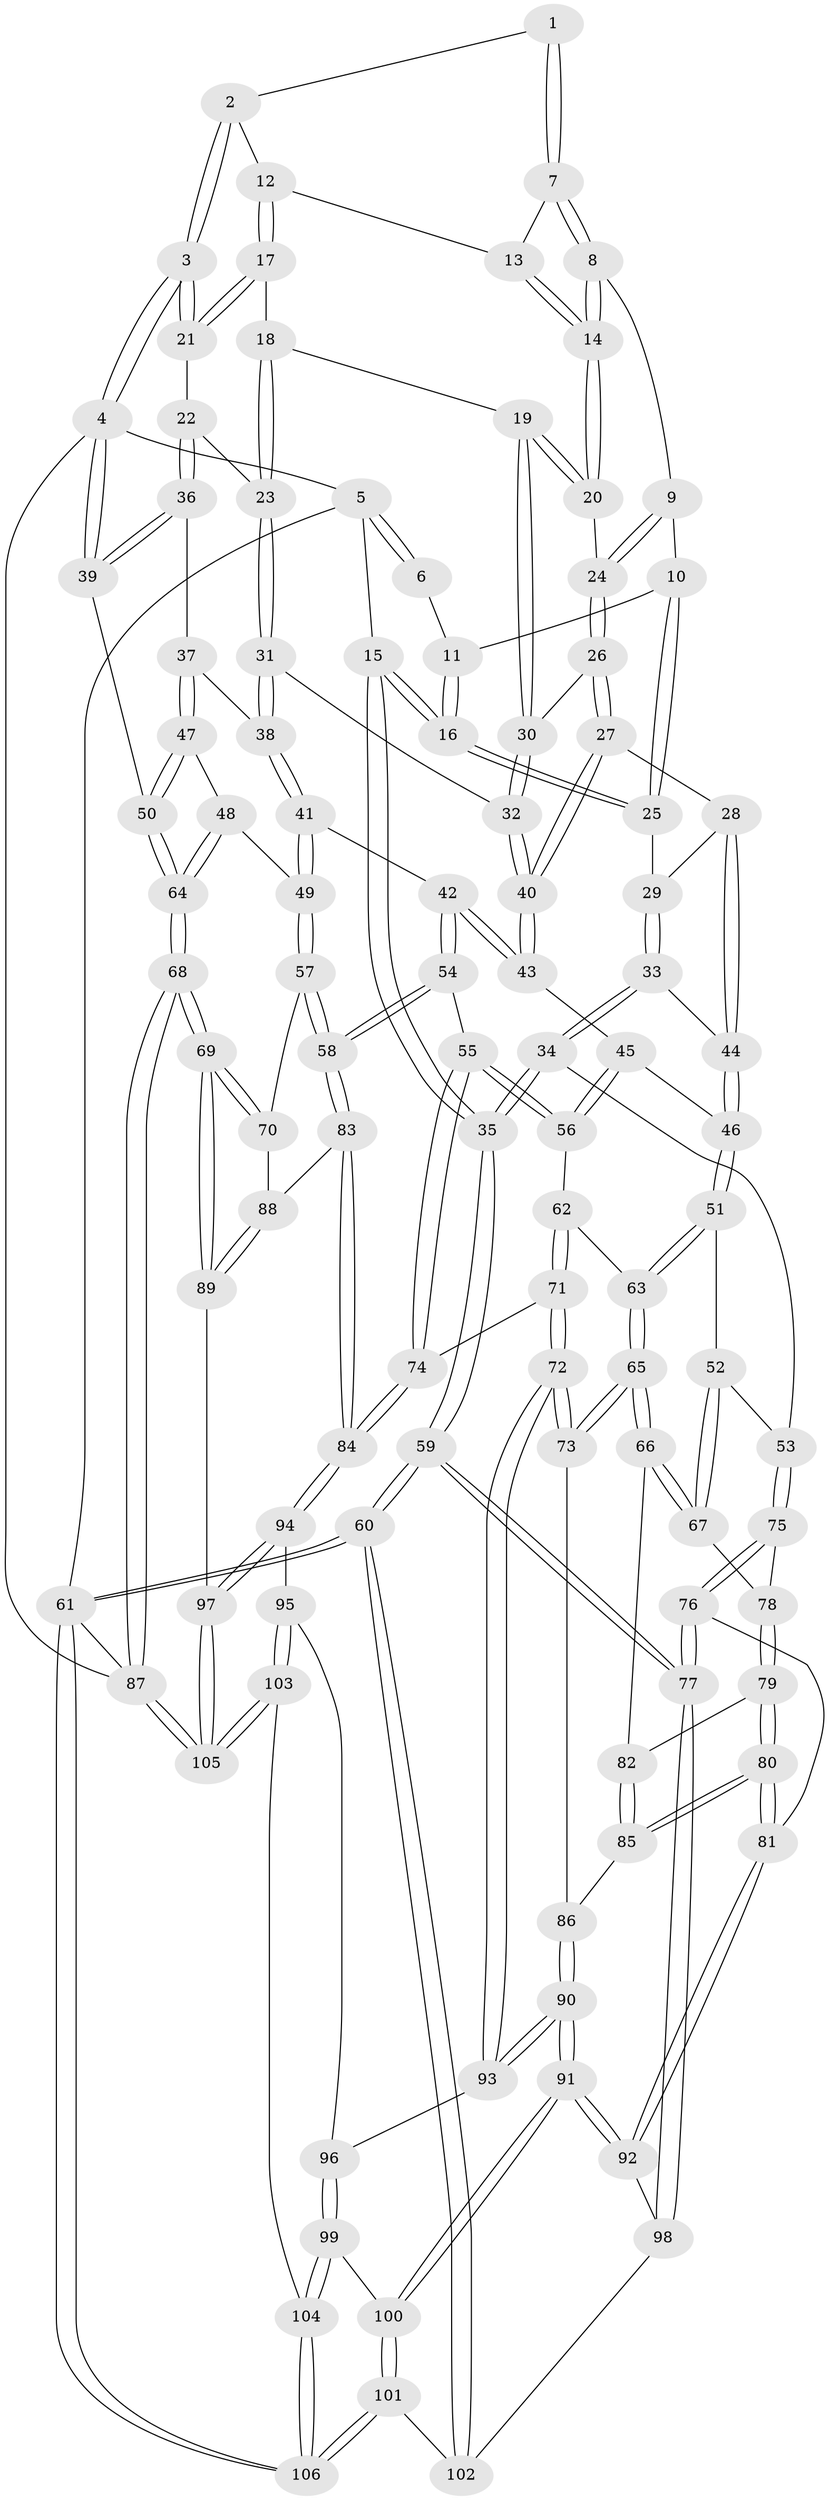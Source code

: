 // Generated by graph-tools (version 1.1) at 2025/27/03/09/25 03:27:16]
// undirected, 106 vertices, 262 edges
graph export_dot {
graph [start="1"]
  node [color=gray90,style=filled];
  1 [pos="+0.4740220289688526+0"];
  2 [pos="+0.8373576250512255+0"];
  3 [pos="+1+0"];
  4 [pos="+1+0"];
  5 [pos="+0+0"];
  6 [pos="+0.46396014239223143+0"];
  7 [pos="+0.5149662648263919+0"];
  8 [pos="+0.5253389795843086+0"];
  9 [pos="+0.4232799362978928+0.14486695089063673"];
  10 [pos="+0.35690327245054765+0.11109626594944143"];
  11 [pos="+0.3701761369231804+0.036462615822154286"];
  12 [pos="+0.7967947747597182+0.007179181450678294"];
  13 [pos="+0.6925898156806725+0.039749057504823965"];
  14 [pos="+0.569146557588019+0.09282265885756309"];
  15 [pos="+0+0.053544351552400254"];
  16 [pos="+0+0.058970836940347986"];
  17 [pos="+0.7977251806758914+0.017532160427600064"];
  18 [pos="+0.7017788059747013+0.11952482446693878"];
  19 [pos="+0.5748193755632911+0.10703786621722579"];
  20 [pos="+0.5695766887997151+0.09663328859959076"];
  21 [pos="+0.8646557950387783+0.15568774502170207"];
  22 [pos="+0.8647757637508569+0.15617207843994402"];
  23 [pos="+0.7180327606277216+0.19007924402795678"];
  24 [pos="+0.4341951227410397+0.15232200418669156"];
  25 [pos="+0.310028389727769+0.15261542768219868"];
  26 [pos="+0.45553753612462516+0.2410168164510478"];
  27 [pos="+0.4510302824851507+0.26103825991696933"];
  28 [pos="+0.3839767341708307+0.29320216027943546"];
  29 [pos="+0.3144058998858594+0.17347492547963103"];
  30 [pos="+0.5776003770041496+0.14353709312710333"];
  31 [pos="+0.6877499247086079+0.2349344240572091"];
  32 [pos="+0.6293885936818858+0.2521433068484561"];
  33 [pos="+0.19996854628577046+0.3455567683001042"];
  34 [pos="+0+0.3726897480967679"];
  35 [pos="+0+0.3108310911769872"];
  36 [pos="+0.9038966857865632+0.21281205670591163"];
  37 [pos="+0.867485307710675+0.30711147845247705"];
  38 [pos="+0.8062332485443436+0.30424958160250715"];
  39 [pos="+1+0.13812685956470266"];
  40 [pos="+0.5923322613703459+0.33302644444331303"];
  41 [pos="+0.619211239450849+0.41544191859169555"];
  42 [pos="+0.6174689487389119+0.4153199212901607"];
  43 [pos="+0.603494017846772+0.4065568667418003"];
  44 [pos="+0.350182016769001+0.35712160683472627"];
  45 [pos="+0.5477696961346684+0.4330081456660158"];
  46 [pos="+0.40423376676889744+0.4564727372116696"];
  47 [pos="+0.8947121176031404+0.40176946037348643"];
  48 [pos="+0.836200014561702+0.47886339817966195"];
  49 [pos="+0.819758255189174+0.49346848521309533"];
  50 [pos="+1+0.476029839585013"];
  51 [pos="+0.39327985974835983+0.48362322768290983"];
  52 [pos="+0.29574885916899546+0.5330643390004249"];
  53 [pos="+0.0757578505853905+0.48006258405918073"];
  54 [pos="+0.6411080571115224+0.6239497282062204"];
  55 [pos="+0.5661186047382621+0.6132741147027427"];
  56 [pos="+0.5250599678016427+0.5948609099404706"];
  57 [pos="+0.8060991227159828+0.5845252317734568"];
  58 [pos="+0.6657004659160395+0.6507237832698466"];
  59 [pos="+0+0.8913923634062053"];
  60 [pos="+0+1"];
  61 [pos="+0+1"];
  62 [pos="+0.5034334726306025+0.5981495992524773"];
  63 [pos="+0.4275890579138543+0.5736541509882145"];
  64 [pos="+1+0.7509007420292168"];
  65 [pos="+0.38935353303230064+0.6689529048451437"];
  66 [pos="+0.30008406480153116+0.6415812386984955"];
  67 [pos="+0.297025456802951+0.6329111105476352"];
  68 [pos="+1+0.8073044811795914"];
  69 [pos="+1+0.7637367761871173"];
  70 [pos="+0.864770531441981+0.6496883799507376"];
  71 [pos="+0.46908713295803744+0.7489103838841564"];
  72 [pos="+0.46069441515687537+0.7526001313935095"];
  73 [pos="+0.40710228887599514+0.7099972646389892"];
  74 [pos="+0.47600922569610854+0.7477437535936985"];
  75 [pos="+0.08496364278435835+0.5074638613753714"];
  76 [pos="+0.06416117233706585+0.6805396426798842"];
  77 [pos="+0+0.836699538616012"];
  78 [pos="+0.14654786750518403+0.5970315833382083"];
  79 [pos="+0.1700181816440113+0.6557233214022012"];
  80 [pos="+0.15750087364626042+0.7926932229553146"];
  81 [pos="+0.1569433160732896+0.7933258354709654"];
  82 [pos="+0.2716567187113429+0.6770568544392218"];
  83 [pos="+0.6554391348188818+0.7456579741383059"];
  84 [pos="+0.653894346780932+0.7490830886672911"];
  85 [pos="+0.26280307030003375+0.7523738792956476"];
  86 [pos="+0.294907660404296+0.765980637427937"];
  87 [pos="+1+1"];
  88 [pos="+0.7714294948295691+0.7399178544831565"];
  89 [pos="+0.8661617056868511+0.8069861294231255"];
  90 [pos="+0.3382402240282515+0.8603002351545367"];
  91 [pos="+0.32338233858758836+0.8977844505737014"];
  92 [pos="+0.1476813092205889+0.8141193198343587"];
  93 [pos="+0.4528401577955408+0.7906828443685789"];
  94 [pos="+0.653967535255952+0.7494900134814633"];
  95 [pos="+0.5878938547619665+0.8846934722000198"];
  96 [pos="+0.4808290910476527+0.8533459457558216"];
  97 [pos="+0.7590145329963293+0.8734611753363163"];
  98 [pos="+0.14761066278401863+0.8141892001714801"];
  99 [pos="+0.46330774048533224+0.9076436428475018"];
  100 [pos="+0.3269920667613128+0.9284390551863886"];
  101 [pos="+0.258487427906735+1"];
  102 [pos="+0.15283443699257065+0.9054251555247367"];
  103 [pos="+0.6574132626416536+1"];
  104 [pos="+0.5583079919576774+1"];
  105 [pos="+0.7326256076178399+1"];
  106 [pos="+0.2584965395120467+1"];
  1 -- 2;
  1 -- 7;
  1 -- 7;
  2 -- 3;
  2 -- 3;
  2 -- 12;
  3 -- 4;
  3 -- 4;
  3 -- 21;
  3 -- 21;
  4 -- 5;
  4 -- 39;
  4 -- 39;
  4 -- 87;
  5 -- 6;
  5 -- 6;
  5 -- 15;
  5 -- 61;
  6 -- 11;
  7 -- 8;
  7 -- 8;
  7 -- 13;
  8 -- 9;
  8 -- 14;
  8 -- 14;
  9 -- 10;
  9 -- 24;
  9 -- 24;
  10 -- 11;
  10 -- 25;
  10 -- 25;
  11 -- 16;
  11 -- 16;
  12 -- 13;
  12 -- 17;
  12 -- 17;
  13 -- 14;
  13 -- 14;
  14 -- 20;
  14 -- 20;
  15 -- 16;
  15 -- 16;
  15 -- 35;
  15 -- 35;
  16 -- 25;
  16 -- 25;
  17 -- 18;
  17 -- 21;
  17 -- 21;
  18 -- 19;
  18 -- 23;
  18 -- 23;
  19 -- 20;
  19 -- 20;
  19 -- 30;
  19 -- 30;
  20 -- 24;
  21 -- 22;
  22 -- 23;
  22 -- 36;
  22 -- 36;
  23 -- 31;
  23 -- 31;
  24 -- 26;
  24 -- 26;
  25 -- 29;
  26 -- 27;
  26 -- 27;
  26 -- 30;
  27 -- 28;
  27 -- 40;
  27 -- 40;
  28 -- 29;
  28 -- 44;
  28 -- 44;
  29 -- 33;
  29 -- 33;
  30 -- 32;
  30 -- 32;
  31 -- 32;
  31 -- 38;
  31 -- 38;
  32 -- 40;
  32 -- 40;
  33 -- 34;
  33 -- 34;
  33 -- 44;
  34 -- 35;
  34 -- 35;
  34 -- 53;
  35 -- 59;
  35 -- 59;
  36 -- 37;
  36 -- 39;
  36 -- 39;
  37 -- 38;
  37 -- 47;
  37 -- 47;
  38 -- 41;
  38 -- 41;
  39 -- 50;
  40 -- 43;
  40 -- 43;
  41 -- 42;
  41 -- 49;
  41 -- 49;
  42 -- 43;
  42 -- 43;
  42 -- 54;
  42 -- 54;
  43 -- 45;
  44 -- 46;
  44 -- 46;
  45 -- 46;
  45 -- 56;
  45 -- 56;
  46 -- 51;
  46 -- 51;
  47 -- 48;
  47 -- 50;
  47 -- 50;
  48 -- 49;
  48 -- 64;
  48 -- 64;
  49 -- 57;
  49 -- 57;
  50 -- 64;
  50 -- 64;
  51 -- 52;
  51 -- 63;
  51 -- 63;
  52 -- 53;
  52 -- 67;
  52 -- 67;
  53 -- 75;
  53 -- 75;
  54 -- 55;
  54 -- 58;
  54 -- 58;
  55 -- 56;
  55 -- 56;
  55 -- 74;
  55 -- 74;
  56 -- 62;
  57 -- 58;
  57 -- 58;
  57 -- 70;
  58 -- 83;
  58 -- 83;
  59 -- 60;
  59 -- 60;
  59 -- 77;
  59 -- 77;
  60 -- 61;
  60 -- 61;
  60 -- 102;
  60 -- 102;
  61 -- 87;
  61 -- 106;
  61 -- 106;
  62 -- 63;
  62 -- 71;
  62 -- 71;
  63 -- 65;
  63 -- 65;
  64 -- 68;
  64 -- 68;
  65 -- 66;
  65 -- 66;
  65 -- 73;
  65 -- 73;
  66 -- 67;
  66 -- 67;
  66 -- 82;
  67 -- 78;
  68 -- 69;
  68 -- 69;
  68 -- 87;
  68 -- 87;
  69 -- 70;
  69 -- 70;
  69 -- 89;
  69 -- 89;
  70 -- 88;
  71 -- 72;
  71 -- 72;
  71 -- 74;
  72 -- 73;
  72 -- 73;
  72 -- 93;
  72 -- 93;
  73 -- 86;
  74 -- 84;
  74 -- 84;
  75 -- 76;
  75 -- 76;
  75 -- 78;
  76 -- 77;
  76 -- 77;
  76 -- 81;
  77 -- 98;
  77 -- 98;
  78 -- 79;
  78 -- 79;
  79 -- 80;
  79 -- 80;
  79 -- 82;
  80 -- 81;
  80 -- 81;
  80 -- 85;
  80 -- 85;
  81 -- 92;
  81 -- 92;
  82 -- 85;
  82 -- 85;
  83 -- 84;
  83 -- 84;
  83 -- 88;
  84 -- 94;
  84 -- 94;
  85 -- 86;
  86 -- 90;
  86 -- 90;
  87 -- 105;
  87 -- 105;
  88 -- 89;
  88 -- 89;
  89 -- 97;
  90 -- 91;
  90 -- 91;
  90 -- 93;
  90 -- 93;
  91 -- 92;
  91 -- 92;
  91 -- 100;
  91 -- 100;
  92 -- 98;
  93 -- 96;
  94 -- 95;
  94 -- 97;
  94 -- 97;
  95 -- 96;
  95 -- 103;
  95 -- 103;
  96 -- 99;
  96 -- 99;
  97 -- 105;
  97 -- 105;
  98 -- 102;
  99 -- 100;
  99 -- 104;
  99 -- 104;
  100 -- 101;
  100 -- 101;
  101 -- 102;
  101 -- 106;
  101 -- 106;
  103 -- 104;
  103 -- 105;
  103 -- 105;
  104 -- 106;
  104 -- 106;
}
